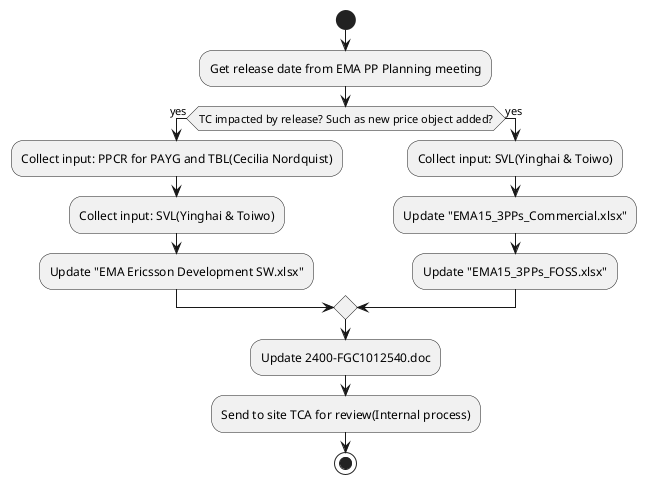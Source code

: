 @startuml
start
:Get release date from EMA PP Planning meeting;
if (TC impacted by release? Such as new price object added?) then(yes)
	:Collect input: PPCR for PAYG and TBL(Cecilia Nordquist);
	:Collect input: SVL(Yinghai & Toiwo);
	:Update "EMA Ericsson Development SW.xlsx";
else(yes)
	:Collect input: SVL(Yinghai & Toiwo);
	:Update "EMA15_3PPs_Commercial.xlsx";
	:Update "EMA15_3PPs_FOSS.xlsx";
endif
:Update 2400-FGC1012540.doc;
:Send to site TCA for review(Internal process);
stop
@enduml